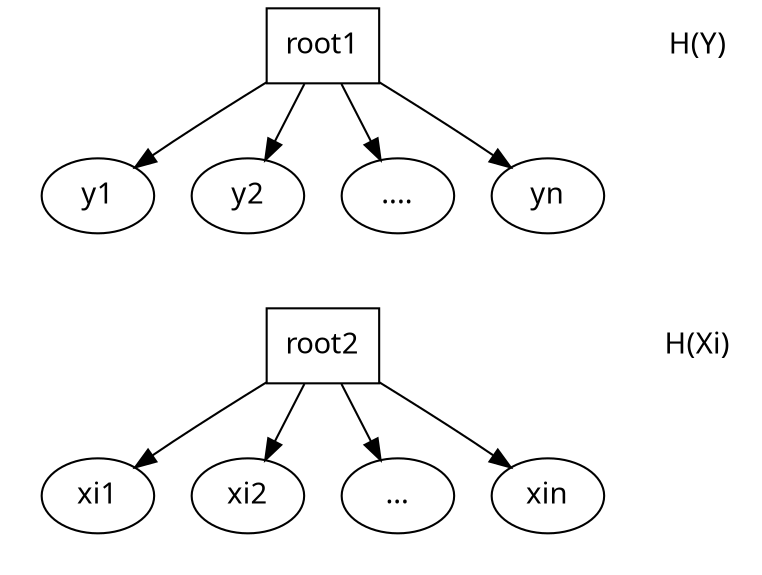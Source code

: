digraph a{
    rankdir = TB
    node[fontname="fangsong",shape=rectangle]
    subgraph cluster_1{
        color=white;
        "root1" 
        node[shape=ellipse]
        "root1"-> {"yn","....","y2","y1"}
    }
    subgraph cluster_2{
        color=white;
        "root2" 
        node[shape=ellipse]
        "root2"-> {"xin","...","xi2","xi1"}
    }
    node[shape=plaintext]
    edge[color=white]
    1[label="H(Y)"]
    3[label="H(Xi)"]
    2[label=""]
    4[label=""]
    1 -> 2 -> 3 -> 4
    {rank=same 1,"root1" }
    {rank=same 3,"root2"}
}

